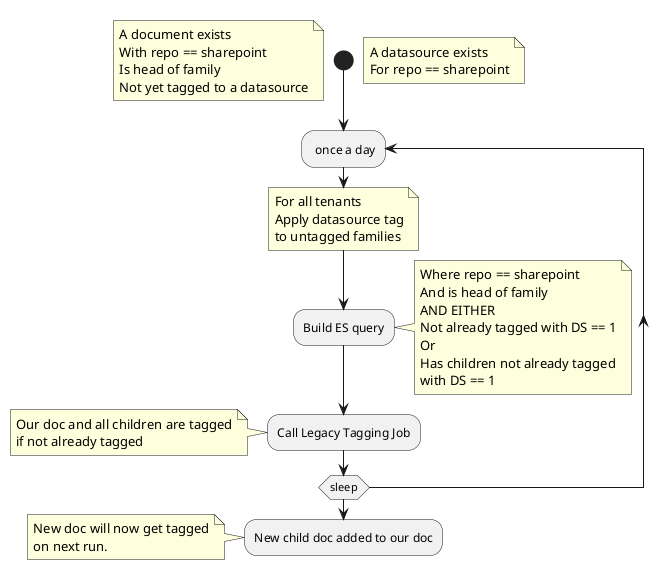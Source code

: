 @startuml
start
note left
A document exists
With repo == sharepoint
Is head of family
Not yet tagged to a datasource
end note
note right
A datasource exists
For repo == sharepoint
end note
repeat : once a day;
note right
For all tenants
Apply datasource tag
to untagged families
end note
:Build ES query;
note right
Where repo == sharepoint
And is head of family
AND EITHER
Not already tagged with DS == 1
Or
Has children not already tagged
with DS == 1
end note
:Call Legacy Tagging Job;
repeat while (sleep);
note left
Our doc and all children are tagged
if not already tagged
end note
:New child doc added to our doc;
note left
New doc will now get tagged
on next run.
end note
@enduml
